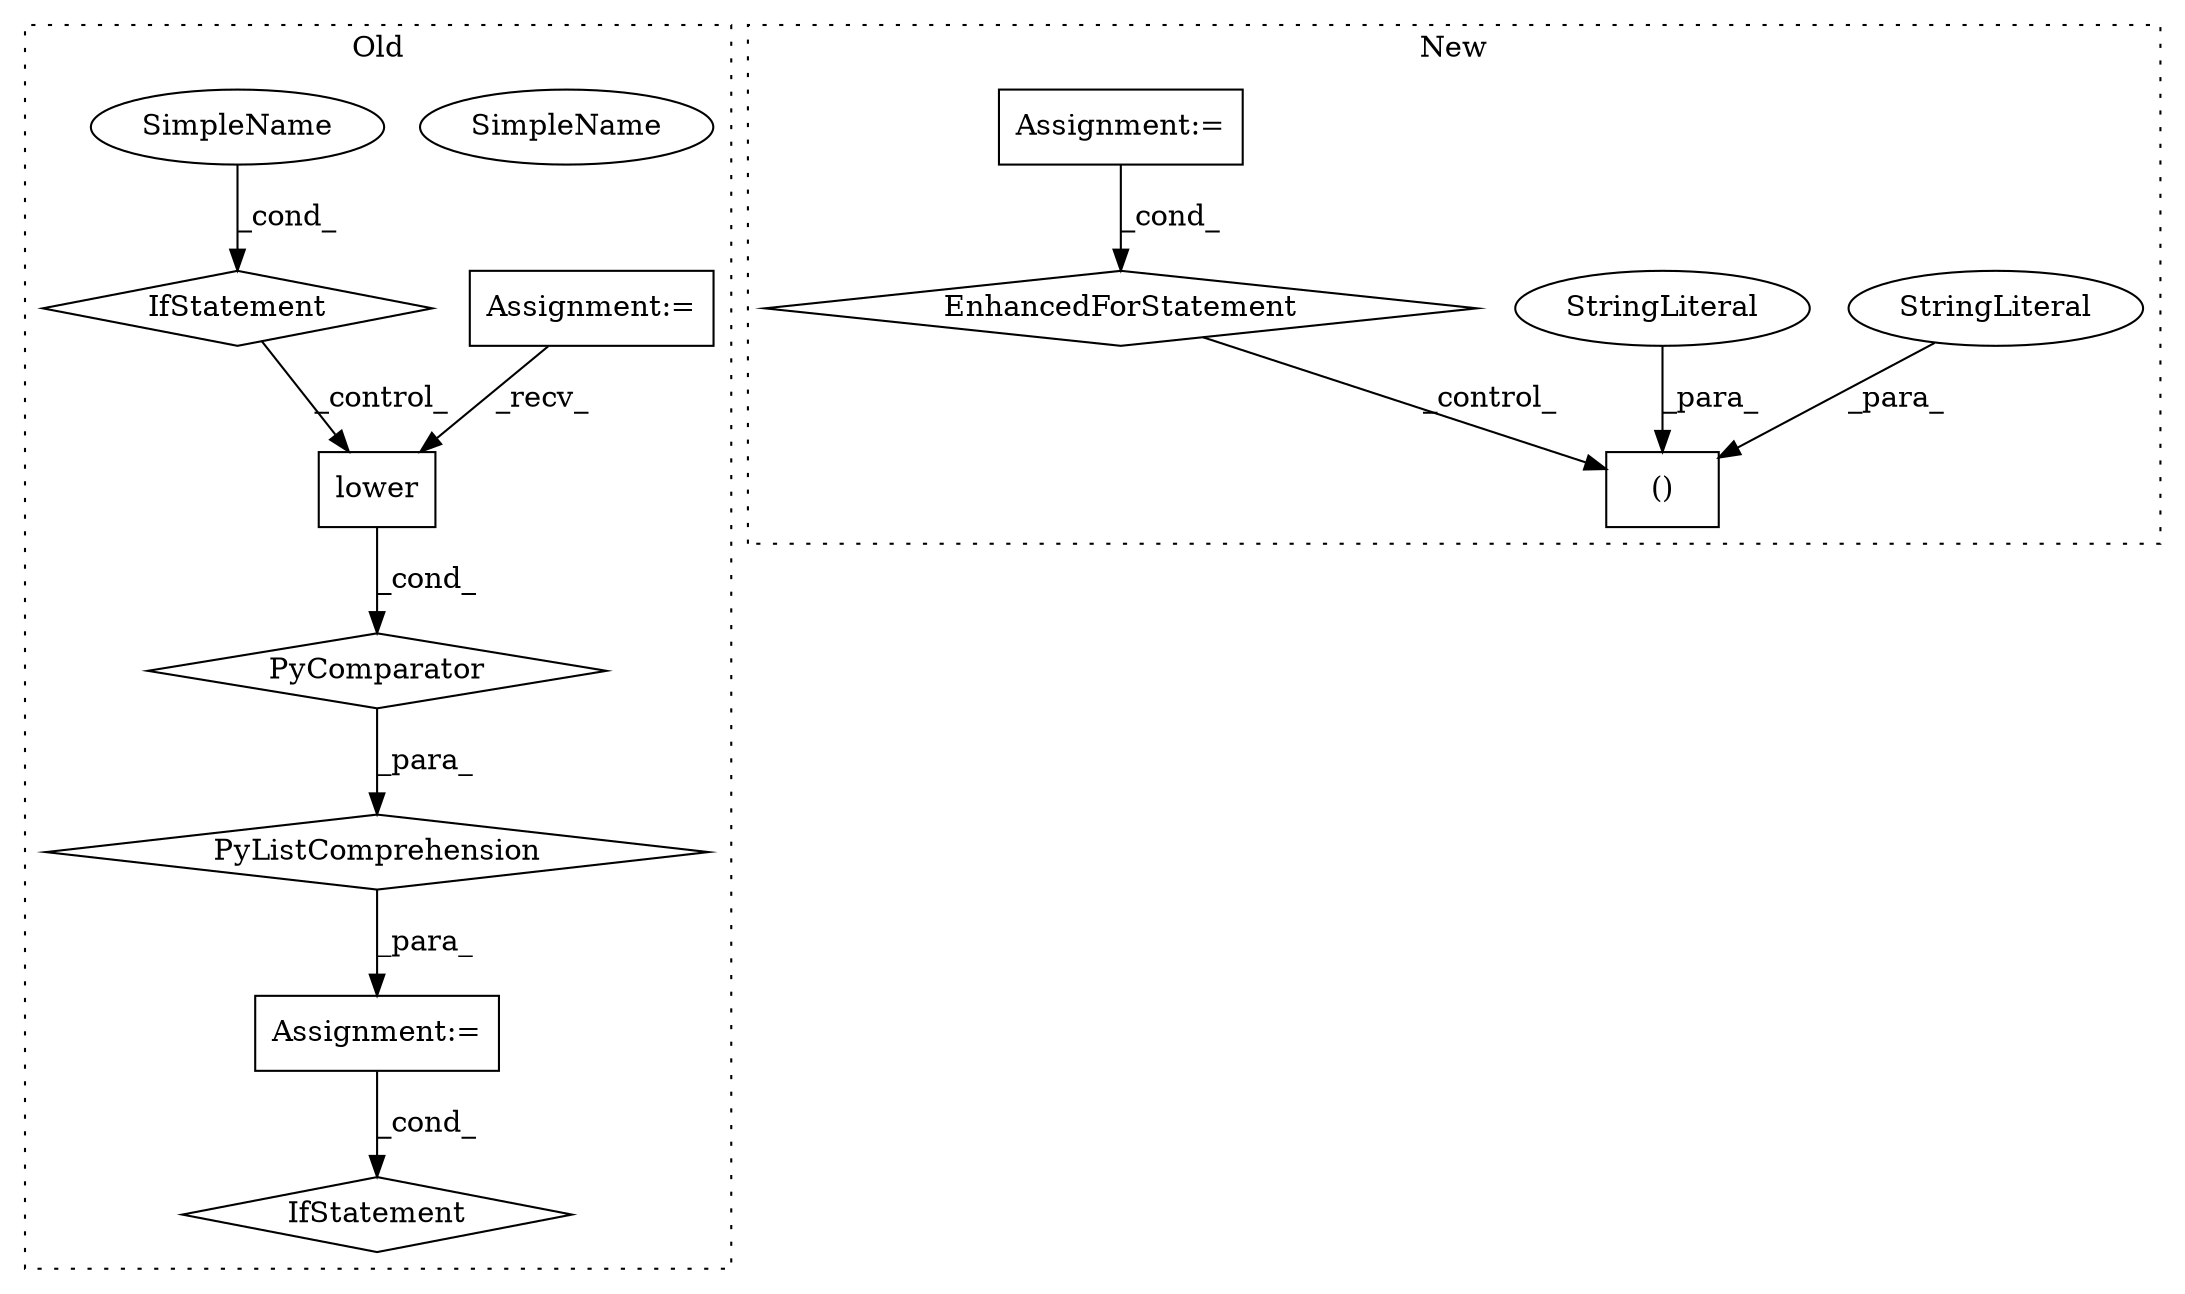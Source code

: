 digraph G {
subgraph cluster0 {
1 [label="lower" a="32" s="13324" l="7" shape="box"];
3 [label="Assignment:=" a="7" s="13302" l="12" shape="box"];
4 [label="Assignment:=" a="7" s="13389" l="35" shape="box"];
5 [label="IfStatement" a="25" s="13389" l="35" shape="diamond"];
6 [label="SimpleName" a="42" s="13419" l="5" shape="ellipse"];
7 [label="IfStatement" a="25" s="13448,13490" l="8,2" shape="diamond"];
11 [label="PyListComprehension" a="109" s="13314" l="118" shape="diamond"];
12 [label="PyComparator" a="113" s="13389" l="35" shape="diamond"];
14 [label="SimpleName" a="42" s="13419" l="5" shape="ellipse"];
label = "Old";
style="dotted";
}
subgraph cluster1 {
2 [label="()" a="106" s="11834" l="41" shape="box"];
8 [label="EnhancedForStatement" a="70" s="11676,11807" l="65,2" shape="diamond"];
9 [label="StringLiteral" a="45" s="11834" l="4" shape="ellipse"];
10 [label="StringLiteral" a="45" s="11871" l="4" shape="ellipse"];
13 [label="Assignment:=" a="7" s="11676,11807" l="65,2" shape="box"];
label = "New";
style="dotted";
}
1 -> 12 [label="_cond_"];
3 -> 7 [label="_cond_"];
4 -> 1 [label="_recv_"];
5 -> 1 [label="_control_"];
8 -> 2 [label="_control_"];
9 -> 2 [label="_para_"];
10 -> 2 [label="_para_"];
11 -> 3 [label="_para_"];
12 -> 11 [label="_para_"];
13 -> 8 [label="_cond_"];
14 -> 5 [label="_cond_"];
}